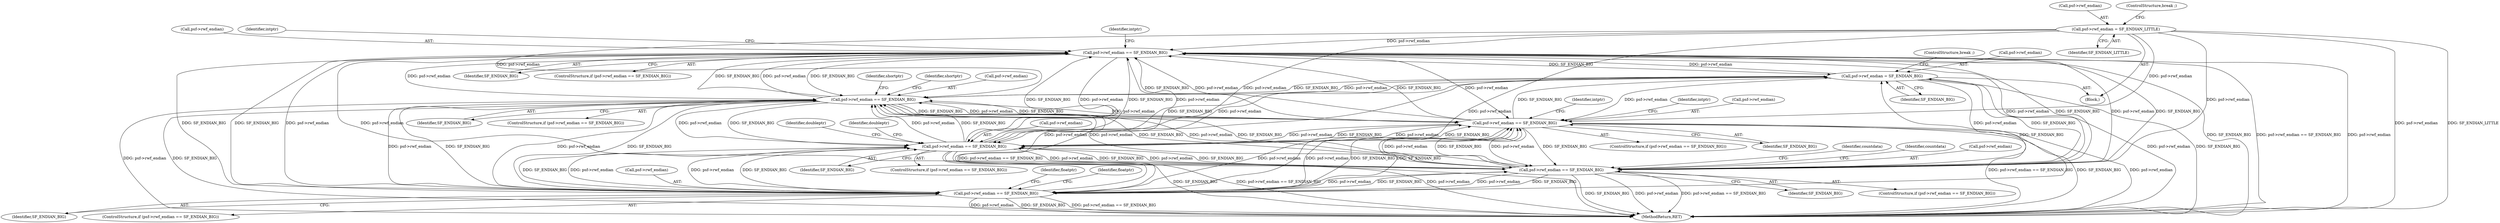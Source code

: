 digraph "0_libsndfile_708e996c87c5fae77b104ccfeb8f6db784c32074_16@pointer" {
"1000353" [label="(Call,psf->rwf_endian == SF_ENDIAN_BIG)"];
"1000186" [label="(Call,psf->rwf_endian = SF_ENDIAN_BIG)"];
"1000289" [label="(Call,psf->rwf_endian == SF_ENDIAN_BIG)"];
"1000318" [label="(Call,psf->rwf_endian == SF_ENDIAN_BIG)"];
"1000179" [label="(Call,psf->rwf_endian = SF_ENDIAN_LITTLE)"];
"1000452" [label="(Call,psf->rwf_endian == SF_ENDIAN_BIG)"];
"1000353" [label="(Call,psf->rwf_endian == SF_ENDIAN_BIG)"];
"1000418" [label="(Call,psf->rwf_endian == SF_ENDIAN_BIG)"];
"1000384" [label="(Call,psf->rwf_endian == SF_ENDIAN_BIG)"];
"1000388" [label="(Identifier,SF_ENDIAN_BIG)"];
"1000191" [label="(ControlStructure,break ;)"];
"1000296" [label="(Identifier,shortptr)"];
"1000302" [label="(Identifier,shortptr)"];
"1000183" [label="(Identifier,SF_ENDIAN_LITTLE)"];
"1000180" [label="(Call,psf->rwf_endian)"];
"1000357" [label="(Identifier,SF_ENDIAN_BIG)"];
"1000417" [label="(ControlStructure,if (psf->rwf_endian == SF_ENDIAN_BIG))"];
"1000367" [label="(Identifier,intptr)"];
"1000453" [label="(Call,psf->rwf_endian)"];
"1000354" [label="(Call,psf->rwf_endian)"];
"1000289" [label="(Call,psf->rwf_endian == SF_ENDIAN_BIG)"];
"1000177" [label="(Block,)"];
"1000353" [label="(Call,psf->rwf_endian == SF_ENDIAN_BIG)"];
"1000384" [label="(Call,psf->rwf_endian == SF_ENDIAN_BIG)"];
"1000179" [label="(Call,psf->rwf_endian = SF_ENDIAN_LITTLE)"];
"1000293" [label="(Identifier,SF_ENDIAN_BIG)"];
"1000419" [label="(Call,psf->rwf_endian)"];
"1000390" [label="(Identifier,countdata)"];
"1000580" [label="(MethodReturn,RET)"];
"1000433" [label="(Identifier,floatptr)"];
"1000456" [label="(Identifier,SF_ENDIAN_BIG)"];
"1000317" [label="(ControlStructure,if (psf->rwf_endian == SF_ENDIAN_BIG))"];
"1000422" [label="(Identifier,SF_ENDIAN_BIG)"];
"1000190" [label="(Identifier,SF_ENDIAN_BIG)"];
"1000383" [label="(ControlStructure,if (psf->rwf_endian == SF_ENDIAN_BIG))"];
"1000319" [label="(Call,psf->rwf_endian)"];
"1000187" [label="(Call,psf->rwf_endian)"];
"1000396" [label="(Identifier,countdata)"];
"1000184" [label="(ControlStructure,break ;)"];
"1000459" [label="(Identifier,doubleptr)"];
"1000467" [label="(Identifier,doubleptr)"];
"1000452" [label="(Call,psf->rwf_endian == SF_ENDIAN_BIG)"];
"1000288" [label="(ControlStructure,if (psf->rwf_endian == SF_ENDIAN_BIG))"];
"1000325" [label="(Identifier,intptr)"];
"1000318" [label="(Call,psf->rwf_endian == SF_ENDIAN_BIG)"];
"1000451" [label="(ControlStructure,if (psf->rwf_endian == SF_ENDIAN_BIG))"];
"1000385" [label="(Call,psf->rwf_endian)"];
"1000360" [label="(Identifier,intptr)"];
"1000425" [label="(Identifier,floatptr)"];
"1000352" [label="(ControlStructure,if (psf->rwf_endian == SF_ENDIAN_BIG))"];
"1000331" [label="(Identifier,intptr)"];
"1000290" [label="(Call,psf->rwf_endian)"];
"1000322" [label="(Identifier,SF_ENDIAN_BIG)"];
"1000418" [label="(Call,psf->rwf_endian == SF_ENDIAN_BIG)"];
"1000186" [label="(Call,psf->rwf_endian = SF_ENDIAN_BIG)"];
"1000353" -> "1000352"  [label="AST: "];
"1000353" -> "1000357"  [label="CFG: "];
"1000354" -> "1000353"  [label="AST: "];
"1000357" -> "1000353"  [label="AST: "];
"1000360" -> "1000353"  [label="CFG: "];
"1000367" -> "1000353"  [label="CFG: "];
"1000353" -> "1000580"  [label="DDG: SF_ENDIAN_BIG"];
"1000353" -> "1000580"  [label="DDG: psf->rwf_endian == SF_ENDIAN_BIG"];
"1000353" -> "1000580"  [label="DDG: psf->rwf_endian"];
"1000353" -> "1000186"  [label="DDG: SF_ENDIAN_BIG"];
"1000353" -> "1000289"  [label="DDG: psf->rwf_endian"];
"1000353" -> "1000289"  [label="DDG: SF_ENDIAN_BIG"];
"1000353" -> "1000318"  [label="DDG: psf->rwf_endian"];
"1000353" -> "1000318"  [label="DDG: SF_ENDIAN_BIG"];
"1000186" -> "1000353"  [label="DDG: psf->rwf_endian"];
"1000289" -> "1000353"  [label="DDG: psf->rwf_endian"];
"1000289" -> "1000353"  [label="DDG: SF_ENDIAN_BIG"];
"1000318" -> "1000353"  [label="DDG: psf->rwf_endian"];
"1000318" -> "1000353"  [label="DDG: SF_ENDIAN_BIG"];
"1000179" -> "1000353"  [label="DDG: psf->rwf_endian"];
"1000452" -> "1000353"  [label="DDG: psf->rwf_endian"];
"1000452" -> "1000353"  [label="DDG: SF_ENDIAN_BIG"];
"1000418" -> "1000353"  [label="DDG: psf->rwf_endian"];
"1000418" -> "1000353"  [label="DDG: SF_ENDIAN_BIG"];
"1000384" -> "1000353"  [label="DDG: psf->rwf_endian"];
"1000384" -> "1000353"  [label="DDG: SF_ENDIAN_BIG"];
"1000353" -> "1000384"  [label="DDG: psf->rwf_endian"];
"1000353" -> "1000384"  [label="DDG: SF_ENDIAN_BIG"];
"1000353" -> "1000418"  [label="DDG: psf->rwf_endian"];
"1000353" -> "1000418"  [label="DDG: SF_ENDIAN_BIG"];
"1000353" -> "1000452"  [label="DDG: psf->rwf_endian"];
"1000353" -> "1000452"  [label="DDG: SF_ENDIAN_BIG"];
"1000186" -> "1000177"  [label="AST: "];
"1000186" -> "1000190"  [label="CFG: "];
"1000187" -> "1000186"  [label="AST: "];
"1000190" -> "1000186"  [label="AST: "];
"1000191" -> "1000186"  [label="CFG: "];
"1000186" -> "1000580"  [label="DDG: psf->rwf_endian"];
"1000186" -> "1000580"  [label="DDG: SF_ENDIAN_BIG"];
"1000289" -> "1000186"  [label="DDG: SF_ENDIAN_BIG"];
"1000384" -> "1000186"  [label="DDG: SF_ENDIAN_BIG"];
"1000418" -> "1000186"  [label="DDG: SF_ENDIAN_BIG"];
"1000318" -> "1000186"  [label="DDG: SF_ENDIAN_BIG"];
"1000452" -> "1000186"  [label="DDG: SF_ENDIAN_BIG"];
"1000186" -> "1000289"  [label="DDG: psf->rwf_endian"];
"1000186" -> "1000318"  [label="DDG: psf->rwf_endian"];
"1000186" -> "1000384"  [label="DDG: psf->rwf_endian"];
"1000186" -> "1000418"  [label="DDG: psf->rwf_endian"];
"1000186" -> "1000452"  [label="DDG: psf->rwf_endian"];
"1000289" -> "1000288"  [label="AST: "];
"1000289" -> "1000293"  [label="CFG: "];
"1000290" -> "1000289"  [label="AST: "];
"1000293" -> "1000289"  [label="AST: "];
"1000296" -> "1000289"  [label="CFG: "];
"1000302" -> "1000289"  [label="CFG: "];
"1000289" -> "1000580"  [label="DDG: psf->rwf_endian"];
"1000289" -> "1000580"  [label="DDG: SF_ENDIAN_BIG"];
"1000289" -> "1000580"  [label="DDG: psf->rwf_endian == SF_ENDIAN_BIG"];
"1000318" -> "1000289"  [label="DDG: psf->rwf_endian"];
"1000318" -> "1000289"  [label="DDG: SF_ENDIAN_BIG"];
"1000179" -> "1000289"  [label="DDG: psf->rwf_endian"];
"1000452" -> "1000289"  [label="DDG: psf->rwf_endian"];
"1000452" -> "1000289"  [label="DDG: SF_ENDIAN_BIG"];
"1000418" -> "1000289"  [label="DDG: psf->rwf_endian"];
"1000418" -> "1000289"  [label="DDG: SF_ENDIAN_BIG"];
"1000384" -> "1000289"  [label="DDG: psf->rwf_endian"];
"1000384" -> "1000289"  [label="DDG: SF_ENDIAN_BIG"];
"1000289" -> "1000318"  [label="DDG: psf->rwf_endian"];
"1000289" -> "1000318"  [label="DDG: SF_ENDIAN_BIG"];
"1000289" -> "1000384"  [label="DDG: psf->rwf_endian"];
"1000289" -> "1000384"  [label="DDG: SF_ENDIAN_BIG"];
"1000289" -> "1000418"  [label="DDG: psf->rwf_endian"];
"1000289" -> "1000418"  [label="DDG: SF_ENDIAN_BIG"];
"1000289" -> "1000452"  [label="DDG: psf->rwf_endian"];
"1000289" -> "1000452"  [label="DDG: SF_ENDIAN_BIG"];
"1000318" -> "1000317"  [label="AST: "];
"1000318" -> "1000322"  [label="CFG: "];
"1000319" -> "1000318"  [label="AST: "];
"1000322" -> "1000318"  [label="AST: "];
"1000325" -> "1000318"  [label="CFG: "];
"1000331" -> "1000318"  [label="CFG: "];
"1000318" -> "1000580"  [label="DDG: psf->rwf_endian == SF_ENDIAN_BIG"];
"1000318" -> "1000580"  [label="DDG: psf->rwf_endian"];
"1000318" -> "1000580"  [label="DDG: SF_ENDIAN_BIG"];
"1000179" -> "1000318"  [label="DDG: psf->rwf_endian"];
"1000452" -> "1000318"  [label="DDG: psf->rwf_endian"];
"1000452" -> "1000318"  [label="DDG: SF_ENDIAN_BIG"];
"1000418" -> "1000318"  [label="DDG: psf->rwf_endian"];
"1000418" -> "1000318"  [label="DDG: SF_ENDIAN_BIG"];
"1000384" -> "1000318"  [label="DDG: psf->rwf_endian"];
"1000384" -> "1000318"  [label="DDG: SF_ENDIAN_BIG"];
"1000318" -> "1000384"  [label="DDG: psf->rwf_endian"];
"1000318" -> "1000384"  [label="DDG: SF_ENDIAN_BIG"];
"1000318" -> "1000418"  [label="DDG: psf->rwf_endian"];
"1000318" -> "1000418"  [label="DDG: SF_ENDIAN_BIG"];
"1000318" -> "1000452"  [label="DDG: psf->rwf_endian"];
"1000318" -> "1000452"  [label="DDG: SF_ENDIAN_BIG"];
"1000179" -> "1000177"  [label="AST: "];
"1000179" -> "1000183"  [label="CFG: "];
"1000180" -> "1000179"  [label="AST: "];
"1000183" -> "1000179"  [label="AST: "];
"1000184" -> "1000179"  [label="CFG: "];
"1000179" -> "1000580"  [label="DDG: psf->rwf_endian"];
"1000179" -> "1000580"  [label="DDG: SF_ENDIAN_LITTLE"];
"1000179" -> "1000384"  [label="DDG: psf->rwf_endian"];
"1000179" -> "1000418"  [label="DDG: psf->rwf_endian"];
"1000179" -> "1000452"  [label="DDG: psf->rwf_endian"];
"1000452" -> "1000451"  [label="AST: "];
"1000452" -> "1000456"  [label="CFG: "];
"1000453" -> "1000452"  [label="AST: "];
"1000456" -> "1000452"  [label="AST: "];
"1000459" -> "1000452"  [label="CFG: "];
"1000467" -> "1000452"  [label="CFG: "];
"1000452" -> "1000580"  [label="DDG: psf->rwf_endian == SF_ENDIAN_BIG"];
"1000452" -> "1000580"  [label="DDG: psf->rwf_endian"];
"1000452" -> "1000580"  [label="DDG: SF_ENDIAN_BIG"];
"1000452" -> "1000384"  [label="DDG: psf->rwf_endian"];
"1000452" -> "1000384"  [label="DDG: SF_ENDIAN_BIG"];
"1000452" -> "1000418"  [label="DDG: psf->rwf_endian"];
"1000452" -> "1000418"  [label="DDG: SF_ENDIAN_BIG"];
"1000418" -> "1000452"  [label="DDG: psf->rwf_endian"];
"1000418" -> "1000452"  [label="DDG: SF_ENDIAN_BIG"];
"1000384" -> "1000452"  [label="DDG: psf->rwf_endian"];
"1000384" -> "1000452"  [label="DDG: SF_ENDIAN_BIG"];
"1000418" -> "1000417"  [label="AST: "];
"1000418" -> "1000422"  [label="CFG: "];
"1000419" -> "1000418"  [label="AST: "];
"1000422" -> "1000418"  [label="AST: "];
"1000425" -> "1000418"  [label="CFG: "];
"1000433" -> "1000418"  [label="CFG: "];
"1000418" -> "1000580"  [label="DDG: SF_ENDIAN_BIG"];
"1000418" -> "1000580"  [label="DDG: psf->rwf_endian == SF_ENDIAN_BIG"];
"1000418" -> "1000580"  [label="DDG: psf->rwf_endian"];
"1000418" -> "1000384"  [label="DDG: psf->rwf_endian"];
"1000418" -> "1000384"  [label="DDG: SF_ENDIAN_BIG"];
"1000384" -> "1000418"  [label="DDG: psf->rwf_endian"];
"1000384" -> "1000418"  [label="DDG: SF_ENDIAN_BIG"];
"1000384" -> "1000383"  [label="AST: "];
"1000384" -> "1000388"  [label="CFG: "];
"1000385" -> "1000384"  [label="AST: "];
"1000388" -> "1000384"  [label="AST: "];
"1000390" -> "1000384"  [label="CFG: "];
"1000396" -> "1000384"  [label="CFG: "];
"1000384" -> "1000580"  [label="DDG: psf->rwf_endian == SF_ENDIAN_BIG"];
"1000384" -> "1000580"  [label="DDG: SF_ENDIAN_BIG"];
"1000384" -> "1000580"  [label="DDG: psf->rwf_endian"];
}
